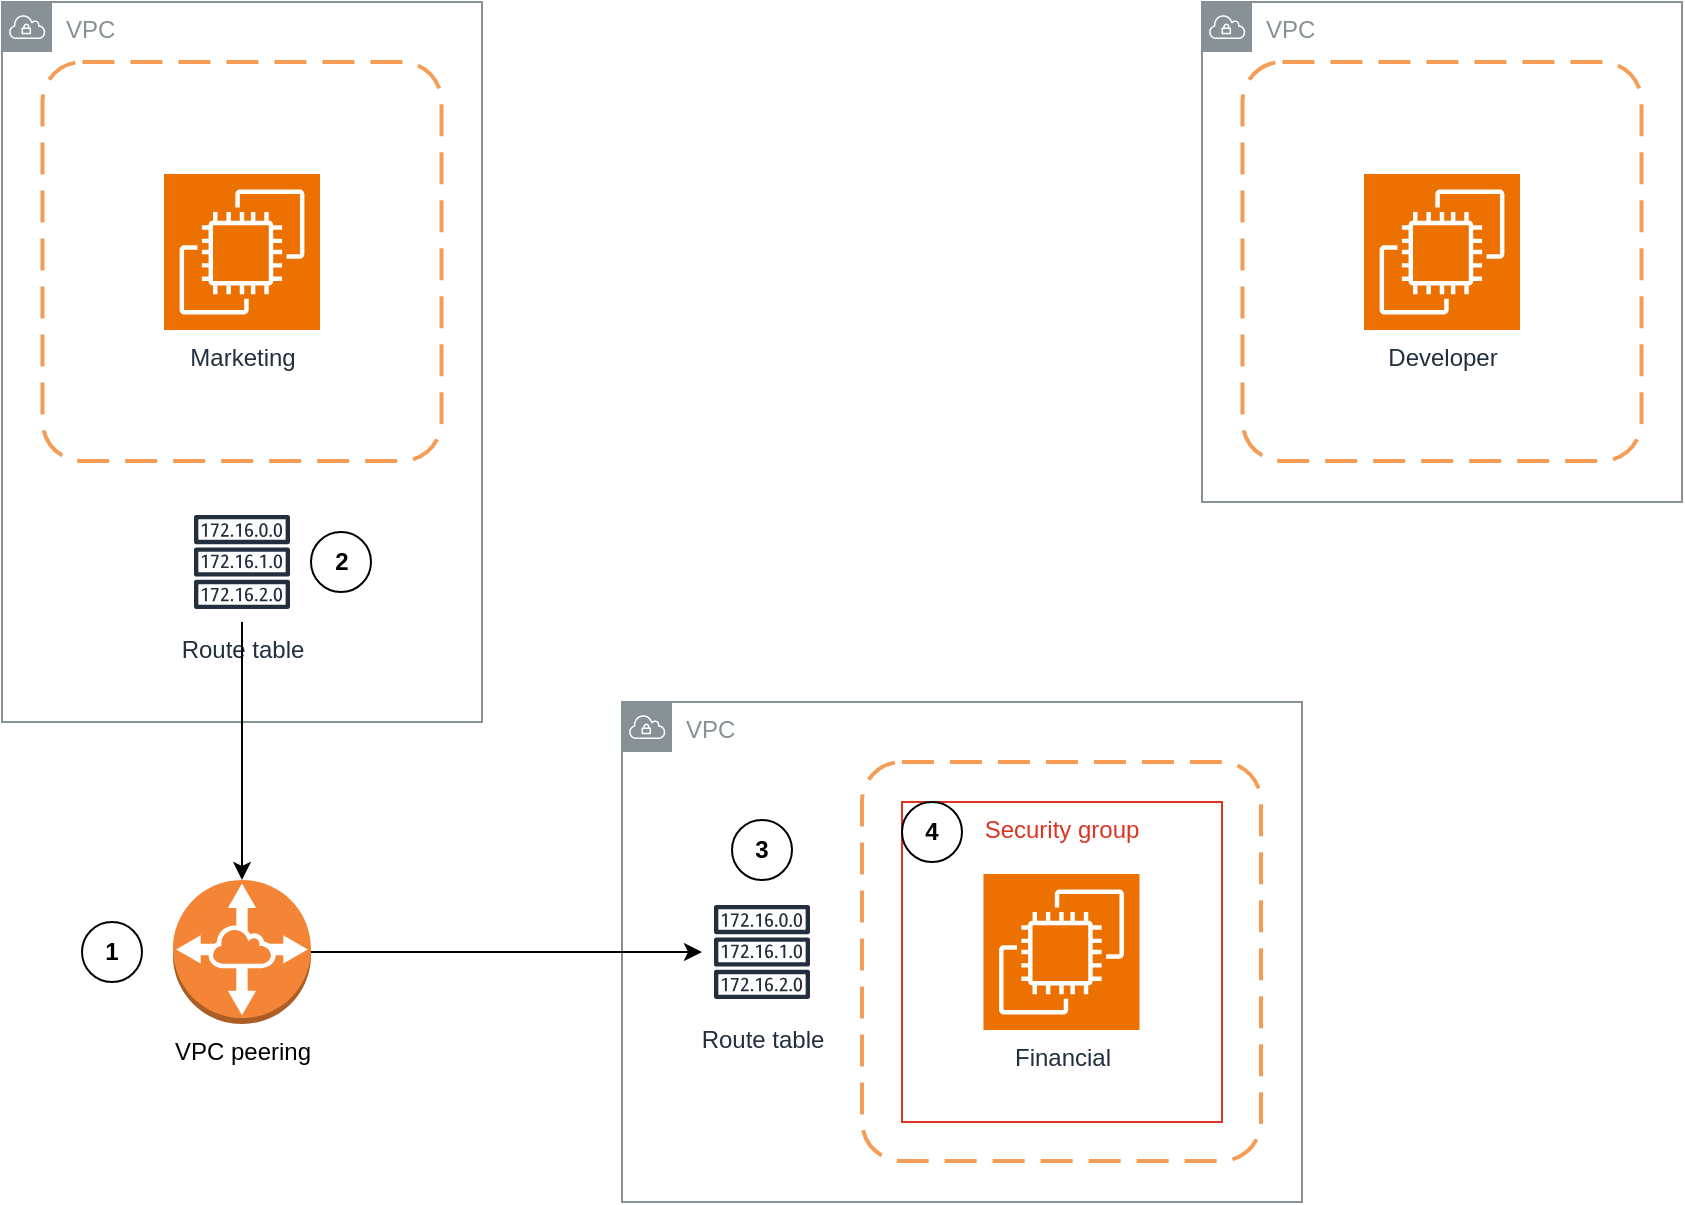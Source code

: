 <mxfile version="24.8.2">
  <diagram name="Página-1" id="BfJBYVwbmYD2d--w5A34">
    <mxGraphModel dx="1674" dy="792" grid="1" gridSize="10" guides="1" tooltips="1" connect="1" arrows="1" fold="1" page="1" pageScale="1" pageWidth="827" pageHeight="1169" math="0" shadow="0">
      <root>
        <mxCell id="0" />
        <mxCell id="1" parent="0" />
        <mxCell id="UQ3-S7Dx66AIJ2ZyxujE-1" value="VPC" style="sketch=0;outlineConnect=0;gradientColor=none;html=1;whiteSpace=wrap;fontSize=12;fontStyle=0;shape=mxgraph.aws4.group;grIcon=mxgraph.aws4.group_vpc;strokeColor=#879196;fillColor=none;verticalAlign=top;align=left;spacingLeft=30;fontColor=#879196;dashed=0;" vertex="1" parent="1">
          <mxGeometry x="80" y="90" width="240" height="360" as="geometry" />
        </mxCell>
        <mxCell id="UQ3-S7Dx66AIJ2ZyxujE-2" value="" style="rounded=1;arcSize=10;dashed=1;strokeColor=#F59D56;fillColor=none;gradientColor=none;dashPattern=8 4;strokeWidth=2;" vertex="1" parent="1">
          <mxGeometry x="100.25" y="120" width="199.5" height="199.5" as="geometry" />
        </mxCell>
        <mxCell id="UQ3-S7Dx66AIJ2ZyxujE-3" value="Marketing" style="sketch=0;points=[[0,0,0],[0.25,0,0],[0.5,0,0],[0.75,0,0],[1,0,0],[0,1,0],[0.25,1,0],[0.5,1,0],[0.75,1,0],[1,1,0],[0,0.25,0],[0,0.5,0],[0,0.75,0],[1,0.25,0],[1,0.5,0],[1,0.75,0]];outlineConnect=0;fontColor=#232F3E;fillColor=#ED7100;strokeColor=#ffffff;dashed=0;verticalLabelPosition=bottom;verticalAlign=top;align=center;html=1;fontSize=12;fontStyle=0;aspect=fixed;shape=mxgraph.aws4.resourceIcon;resIcon=mxgraph.aws4.ec2;" vertex="1" parent="1">
          <mxGeometry x="161" y="176" width="78" height="78" as="geometry" />
        </mxCell>
        <mxCell id="UQ3-S7Dx66AIJ2ZyxujE-4" value="VPC" style="sketch=0;outlineConnect=0;gradientColor=none;html=1;whiteSpace=wrap;fontSize=12;fontStyle=0;shape=mxgraph.aws4.group;grIcon=mxgraph.aws4.group_vpc;strokeColor=#879196;fillColor=none;verticalAlign=top;align=left;spacingLeft=30;fontColor=#879196;dashed=0;" vertex="1" parent="1">
          <mxGeometry x="390" y="440" width="340" height="250" as="geometry" />
        </mxCell>
        <mxCell id="UQ3-S7Dx66AIJ2ZyxujE-5" value="" style="rounded=1;arcSize=10;dashed=1;strokeColor=#F59D56;fillColor=none;gradientColor=none;dashPattern=8 4;strokeWidth=2;" vertex="1" parent="1">
          <mxGeometry x="510" y="470" width="199.5" height="199.5" as="geometry" />
        </mxCell>
        <mxCell id="UQ3-S7Dx66AIJ2ZyxujE-6" value="Financial" style="sketch=0;points=[[0,0,0],[0.25,0,0],[0.5,0,0],[0.75,0,0],[1,0,0],[0,1,0],[0.25,1,0],[0.5,1,0],[0.75,1,0],[1,1,0],[0,0.25,0],[0,0.5,0],[0,0.75,0],[1,0.25,0],[1,0.5,0],[1,0.75,0]];outlineConnect=0;fontColor=#232F3E;fillColor=#ED7100;strokeColor=#ffffff;dashed=0;verticalLabelPosition=bottom;verticalAlign=top;align=center;html=1;fontSize=12;fontStyle=0;aspect=fixed;shape=mxgraph.aws4.resourceIcon;resIcon=mxgraph.aws4.ec2;" vertex="1" parent="1">
          <mxGeometry x="570.75" y="526" width="78" height="78" as="geometry" />
        </mxCell>
        <mxCell id="UQ3-S7Dx66AIJ2ZyxujE-7" value="VPC" style="sketch=0;outlineConnect=0;gradientColor=none;html=1;whiteSpace=wrap;fontSize=12;fontStyle=0;shape=mxgraph.aws4.group;grIcon=mxgraph.aws4.group_vpc;strokeColor=#879196;fillColor=none;verticalAlign=top;align=left;spacingLeft=30;fontColor=#879196;dashed=0;" vertex="1" parent="1">
          <mxGeometry x="680" y="90" width="240" height="250" as="geometry" />
        </mxCell>
        <mxCell id="UQ3-S7Dx66AIJ2ZyxujE-8" value="" style="rounded=1;arcSize=10;dashed=1;strokeColor=#F59D56;fillColor=none;gradientColor=none;dashPattern=8 4;strokeWidth=2;" vertex="1" parent="1">
          <mxGeometry x="700.25" y="120" width="199.5" height="199.5" as="geometry" />
        </mxCell>
        <mxCell id="UQ3-S7Dx66AIJ2ZyxujE-9" value="Developer" style="sketch=0;points=[[0,0,0],[0.25,0,0],[0.5,0,0],[0.75,0,0],[1,0,0],[0,1,0],[0.25,1,0],[0.5,1,0],[0.75,1,0],[1,1,0],[0,0.25,0],[0,0.5,0],[0,0.75,0],[1,0.25,0],[1,0.5,0],[1,0.75,0]];outlineConnect=0;fontColor=#232F3E;fillColor=#ED7100;strokeColor=#ffffff;dashed=0;verticalLabelPosition=bottom;verticalAlign=top;align=center;html=1;fontSize=12;fontStyle=0;aspect=fixed;shape=mxgraph.aws4.resourceIcon;resIcon=mxgraph.aws4.ec2;" vertex="1" parent="1">
          <mxGeometry x="761" y="176" width="78" height="78" as="geometry" />
        </mxCell>
        <mxCell id="UQ3-S7Dx66AIJ2ZyxujE-12" style="edgeStyle=orthogonalEdgeStyle;rounded=0;orthogonalLoop=1;jettySize=auto;html=1;" edge="1" parent="1" source="UQ3-S7Dx66AIJ2ZyxujE-10" target="UQ3-S7Dx66AIJ2ZyxujE-16">
          <mxGeometry relative="1" as="geometry" />
        </mxCell>
        <mxCell id="UQ3-S7Dx66AIJ2ZyxujE-10" value="VPC peering" style="outlineConnect=0;dashed=0;verticalLabelPosition=bottom;verticalAlign=top;align=center;html=1;shape=mxgraph.aws3.vpc_peering;fillColor=#F58536;gradientColor=none;" vertex="1" parent="1">
          <mxGeometry x="165.5" y="529" width="69" height="72" as="geometry" />
        </mxCell>
        <mxCell id="UQ3-S7Dx66AIJ2ZyxujE-14" value="Route table" style="sketch=0;outlineConnect=0;fontColor=#232F3E;gradientColor=none;strokeColor=#232F3E;fillColor=#ffffff;dashed=0;verticalLabelPosition=bottom;verticalAlign=top;align=center;html=1;fontSize=12;fontStyle=0;aspect=fixed;shape=mxgraph.aws4.resourceIcon;resIcon=mxgraph.aws4.route_table;" vertex="1" parent="1">
          <mxGeometry x="170" y="340" width="60" height="60" as="geometry" />
        </mxCell>
        <mxCell id="UQ3-S7Dx66AIJ2ZyxujE-15" style="edgeStyle=orthogonalEdgeStyle;rounded=0;orthogonalLoop=1;jettySize=auto;html=1;entryX=0.5;entryY=0;entryDx=0;entryDy=0;entryPerimeter=0;" edge="1" parent="1" source="UQ3-S7Dx66AIJ2ZyxujE-14" target="UQ3-S7Dx66AIJ2ZyxujE-10">
          <mxGeometry relative="1" as="geometry" />
        </mxCell>
        <mxCell id="UQ3-S7Dx66AIJ2ZyxujE-16" value="Route table" style="sketch=0;outlineConnect=0;fontColor=#232F3E;gradientColor=none;strokeColor=#232F3E;fillColor=#ffffff;dashed=0;verticalLabelPosition=bottom;verticalAlign=top;align=center;html=1;fontSize=12;fontStyle=0;aspect=fixed;shape=mxgraph.aws4.resourceIcon;resIcon=mxgraph.aws4.route_table;" vertex="1" parent="1">
          <mxGeometry x="430" y="535" width="60" height="60" as="geometry" />
        </mxCell>
        <mxCell id="UQ3-S7Dx66AIJ2ZyxujE-17" value="Security group" style="fillColor=none;strokeColor=#DD3522;verticalAlign=top;fontStyle=0;fontColor=#DD3522;whiteSpace=wrap;html=1;" vertex="1" parent="1">
          <mxGeometry x="530" y="490" width="160" height="160" as="geometry" />
        </mxCell>
        <mxCell id="UQ3-S7Dx66AIJ2ZyxujE-19" value="1" style="ellipse;whiteSpace=wrap;html=1;aspect=fixed;fontStyle=1" vertex="1" parent="1">
          <mxGeometry x="120" y="550" width="30" height="30" as="geometry" />
        </mxCell>
        <mxCell id="UQ3-S7Dx66AIJ2ZyxujE-20" value="2" style="ellipse;whiteSpace=wrap;html=1;aspect=fixed;fontStyle=1" vertex="1" parent="1">
          <mxGeometry x="234.5" y="355" width="30" height="30" as="geometry" />
        </mxCell>
        <mxCell id="UQ3-S7Dx66AIJ2ZyxujE-21" value="3" style="ellipse;whiteSpace=wrap;html=1;aspect=fixed;fontStyle=1" vertex="1" parent="1">
          <mxGeometry x="445" y="499" width="30" height="30" as="geometry" />
        </mxCell>
        <mxCell id="UQ3-S7Dx66AIJ2ZyxujE-22" value="4" style="ellipse;whiteSpace=wrap;html=1;aspect=fixed;fontStyle=1" vertex="1" parent="1">
          <mxGeometry x="530" y="490" width="30" height="30" as="geometry" />
        </mxCell>
      </root>
    </mxGraphModel>
  </diagram>
</mxfile>
